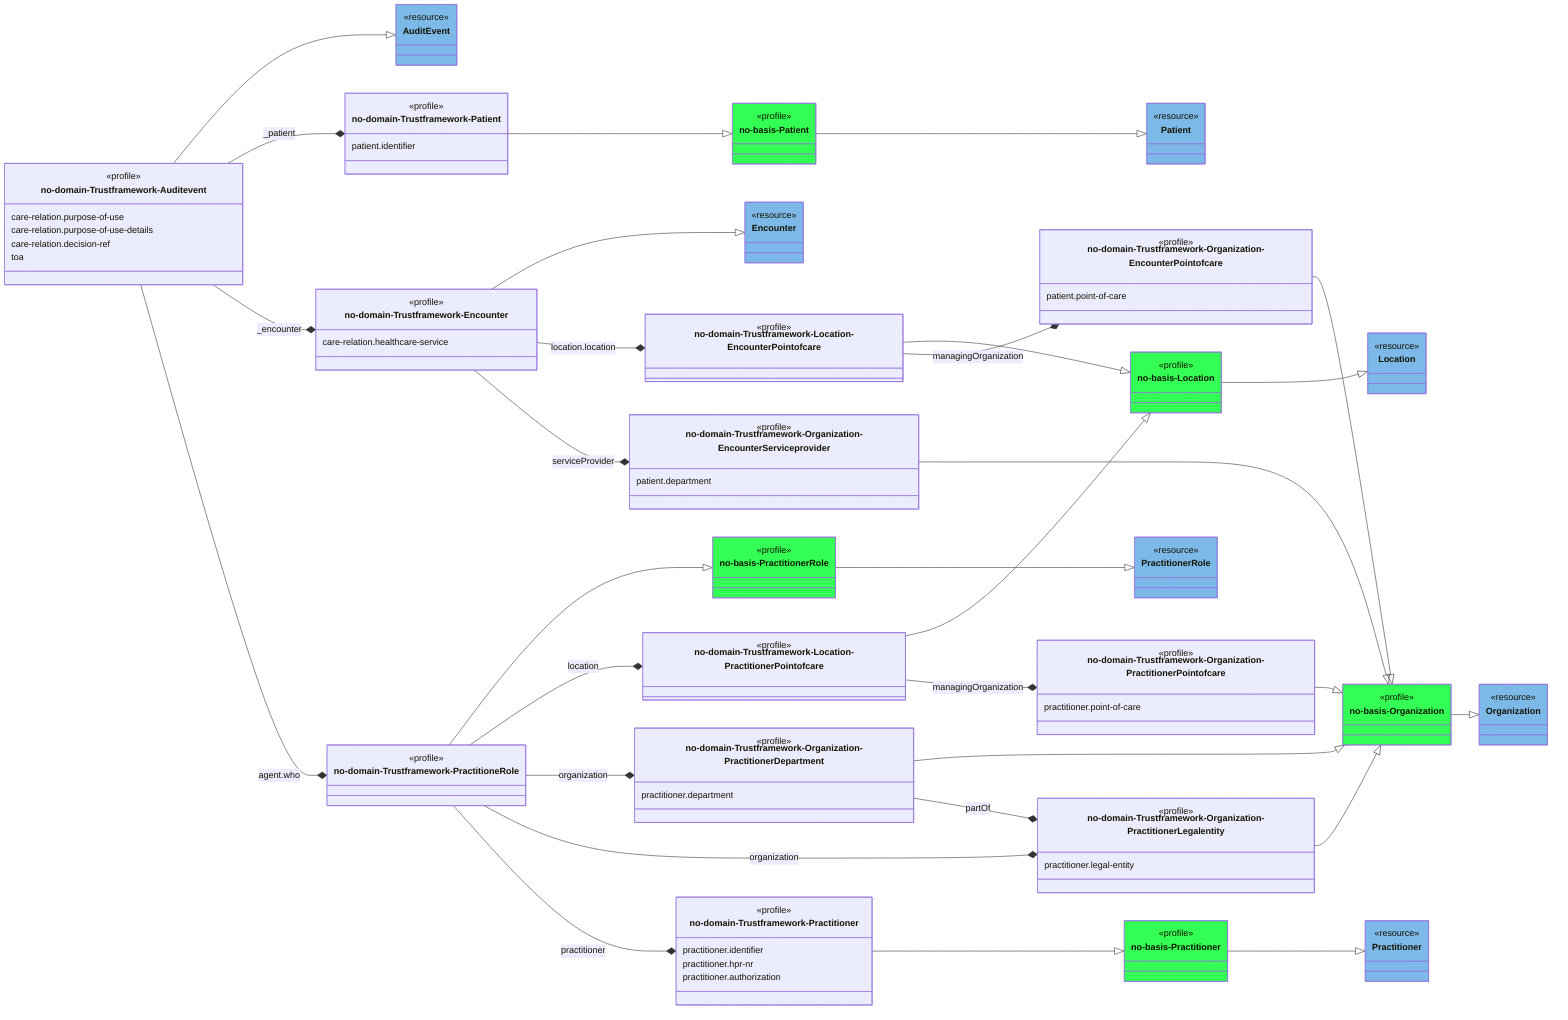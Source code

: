 classDiagram
   direction RL

   class AuditEvent { <<resource>>  }
   style AuditEvent fill:#7CB9E8
   class Practitioner { <<resource>> }
   style Practitioner fill:#7CB9E8   
   class PractitionerRole { <<resource>> }
   style PractitionerRole fill:#7CB9E8      
   class Organization { <<resource>> }
   style Organization fill:#7CB9E8         
   class Location { <<resource>> }
   style Location fill:#7CB9E8        
   class Patient { <<resource>> }
   style Patient fill:#7CB9E8           
   class Encounter { <<resource>> }
   style Encounter fill:#7CB9E8 
  
 
   class no_basis_Patient["no-basis-Patient"]  {<<profile>>}
   class no_basis_Location["no-basis-Location"] {<<profile>>}
   class no_basis_PractitionerRole["no-basis-PractitionerRole"] {<<profile>>}
   class no_basis_Organization["no-basis-Organization"] {<<profile>>}
   class no_basis_Practitioner["no-basis-Practitioner"] {<<profile>>}
   style no_basis_Practitioner fill:#33FF55 
   style no_basis_Patient fill:#33FF55 
   style no_basis_Location fill:#33FF55 
   style no_basis_Organization fill:#33FF55     
   style no_basis_PractitionerRole fill:#33FF55     
               
   class no-domain-Trustframework-Auditevent {
     <<profile>>
     care-relation.purpose-of-use
     care-relation.purpose-of-use-details
     care-relation.decision-ref     
     toa
   }
  

   class no-domain-Trustframework-PractitioneRole  {<<profile>>}
   class no-domain-Trustframework-Organization-PractitionerDepartment { 
     <<profile>>
     practitioner.department
   }   
  

   class no-domain-Trustframework-Practitioner  {
     <<profile>>
     practitioner.identifier
     practitioner.hpr-nr
     practitioner.authorization
   }

   class no-domain-Trustframework-Organization-PractitionerLegalentity {
     <<profile>>
     practitioner.legal-entity
   }
   class no-domain-Trustframework-Location-PractitionerPointofcare {<<profile>>}
   class no-domain-Trustframework-Organization-PractitionerPointofcare {
     <<profile>>
     practitioner.point-of-care
   }
   class no-domain-Trustframework-Encounter {
     <<profile>>
     care-relation.healthcare-service
   }
   class no-domain-Trustframework-Patient {
     <<profile>>
     patient.identifier
   }

   class no-domain-Trustframework-Location-EncounterPointofcare {<<profile>>}
   class no-domain-Trustframework-Organization-EncounterPointofcare {
     <<profile>>
     patient.point-of-care     
   }
   class no-domain-Trustframework-Organization-EncounterServiceprovider {
     <<profile>>
     patient.department
   }

   AuditEvent <|-- no-domain-Trustframework-Auditevent 
   no_basis_PractitionerRole <|-- no-domain-Trustframework-PractitioneRole 
   no_basis_Practitioner <|-- no-domain-Trustframework-Practitioner
   no_basis_Organization <|-- no-domain-Trustframework-Organization-PractitionerDepartment   
   no_basis_Organization <|-- no-domain-Trustframework-Organization-PractitionerLegalentity
   no_basis_Organization <|-- no-domain-Trustframework-Organization-EncounterPointofcare
   no_basis_Organization <|-- no-domain-Trustframework-Organization-PractitionerPointofcare
   no_basis_Organization <|-- no-domain-Trustframework-Organization-EncounterServiceprovider
   no_basis_Location <|-- no-domain-Trustframework-Location-EncounterPointofcare
   no_basis_Location <|-- no-domain-Trustframework-Location-PractitionerPointofcare
   Location <|-- no_basis_Location
   no_basis_Patient <|-- no-domain-Trustframework-Patient
   Patient <|-- no_basis_Patient
   Encounter <|-- no-domain-Trustframework-Encounter
   PractitionerRole <|-- no_basis_PractitionerRole
   Organization <|-- no_basis_Organization
   Practitioner <|--  no_basis_Practitioner
  
    no-domain-Trustframework-Organization-PractitionerPointofcare *-- no-domain-Trustframework-Location-PractitionerPointofcare : managingOrganization
    no-domain-Trustframework-Organization-PractitionerLegalentity *-- no-domain-Trustframework-Organization-PractitionerDepartment : partOf
    no-domain-Trustframework-Location-EncounterPointofcare *-- no-domain-Trustframework-Encounter : location.location
    no-domain-Trustframework-Organization-EncounterServiceprovider *-- no-domain-Trustframework-Encounter: serviceProvider
    no-domain-Trustframework-Organization-EncounterPointofcare *-- no-domain-Trustframework-Location-EncounterPointofcare : managingOrganization
    no-domain-Trustframework-Location-PractitionerPointofcare *-- no-domain-Trustframework-PractitioneRole  : location
    no-domain-Trustframework-Organization-PractitionerDepartment *-- no-domain-Trustframework-PractitioneRole  : organization
    no-domain-Trustframework-Organization-PractitionerLegalentity *-- no-domain-Trustframework-PractitioneRole  : organization
    no-domain-Trustframework-Practitioner *-- no-domain-Trustframework-PractitioneRole  : practitioner
    no-domain-Trustframework-Patient *-- no-domain-Trustframework-Auditevent  : _patient
    no-domain-Trustframework-Encounter *-- no-domain-Trustframework-Auditevent  : _encounter
    no-domain-Trustframework-PractitioneRole  *-- no-domain-Trustframework-Auditevent  : agent.who
    
    link AuditEvent "https://hl7.org/fhir/R4/auditevent.html" 
    link Practitioner "https://hl7.org/fhir/R4/practitioner.html" 
    link PractitionerRole "https://hl7.org/fhir/R4/practitionerrole.html" 
    link Organization "https://hl7.org/fhir/R4/organization.html" 
    link Location "https://hl7.org/fhir/R4/location.html" 
    link Patient  "https://hl7.org/fhir/R4/patient.html" 
    link Encounter "https://hl7.org/fhir/R4/encounter.html" 
  

    link no-domain-Trustframework-Auditevent "StructureDefinition-no-domain-Trustframework-Auditevent.html"
    link no-domain-Trustframework-PractitioneRole  "StructureDefinition-no-domain-Trustframework-PractitioneRole.html"
    link no-domain-Trustframework-Organization-PractitionerDepartment "StructureDefinition-no-domain-Trustframework-Organization-PractitionerDepartment.html"
    link no-domain-Trustframework-Practitioner "StructureDefinition-no-domain-Trustframework-Practitioner.html"
    link no-domain-Trustframework-Organization-PractitionerLegalentity "StructureDefinition-no-domain-Trustframework-Organization-PractitionerLegalentity.html"
    link no-domain-Trustframework-Location-PractitionerPointofcare "StructureDefinition-no-domain-Trustframework-Location-PractitionerPointofcare.html"
    link no-domain-Trustframework-Organization-PractitionerPointofcare "StructureDefinition-no-domain-Trustframework-Organization-PractitionerPointofcare.html"
    link no-domain-Trustframework-Encounter "StructureDefinition-no-domain-Trustframework-Encounter.html"
    link no-domain-Trustframework-Patient "StructureDefinition-no-domain-Trustframework-Patient.html"
    link no-domain-Trustframework-Location-EncounterPointofcare "StructureDefinition-no-domain-Trustframework-Location-EncounterPointofcare.html"
    link no-domain-Trustframework-Organization-EncounterPointofcare "StructureDefinition-no-domain-Trustframework-Organization-EncounterPointofcare.html"
    link no-domain-Trustframework-Organization-EncounterServiceprovider "StructureDefinition-no-domain-Trustframework-Organization-EncounterServiceprovider.html"
    link no_basis_Patient "https://simplifier.net/hl7norwayno-basis/nobasispatient"
    link no_basis_Location "https://simplifier.net/hl7norwayno-basis/nobasislocation"
    link no_basis_PractitionerRole "https://simplifier.net/hl7norwayno-basis/nobasispractitionerrole"
    link no_basis_Organization "https://simplifier.net/hl7norwayno-basis/nobasisorganization"
    link no_basis_Practitioner "https://simplifier.net/hl7norwayno-basis/nobasispractitioner"